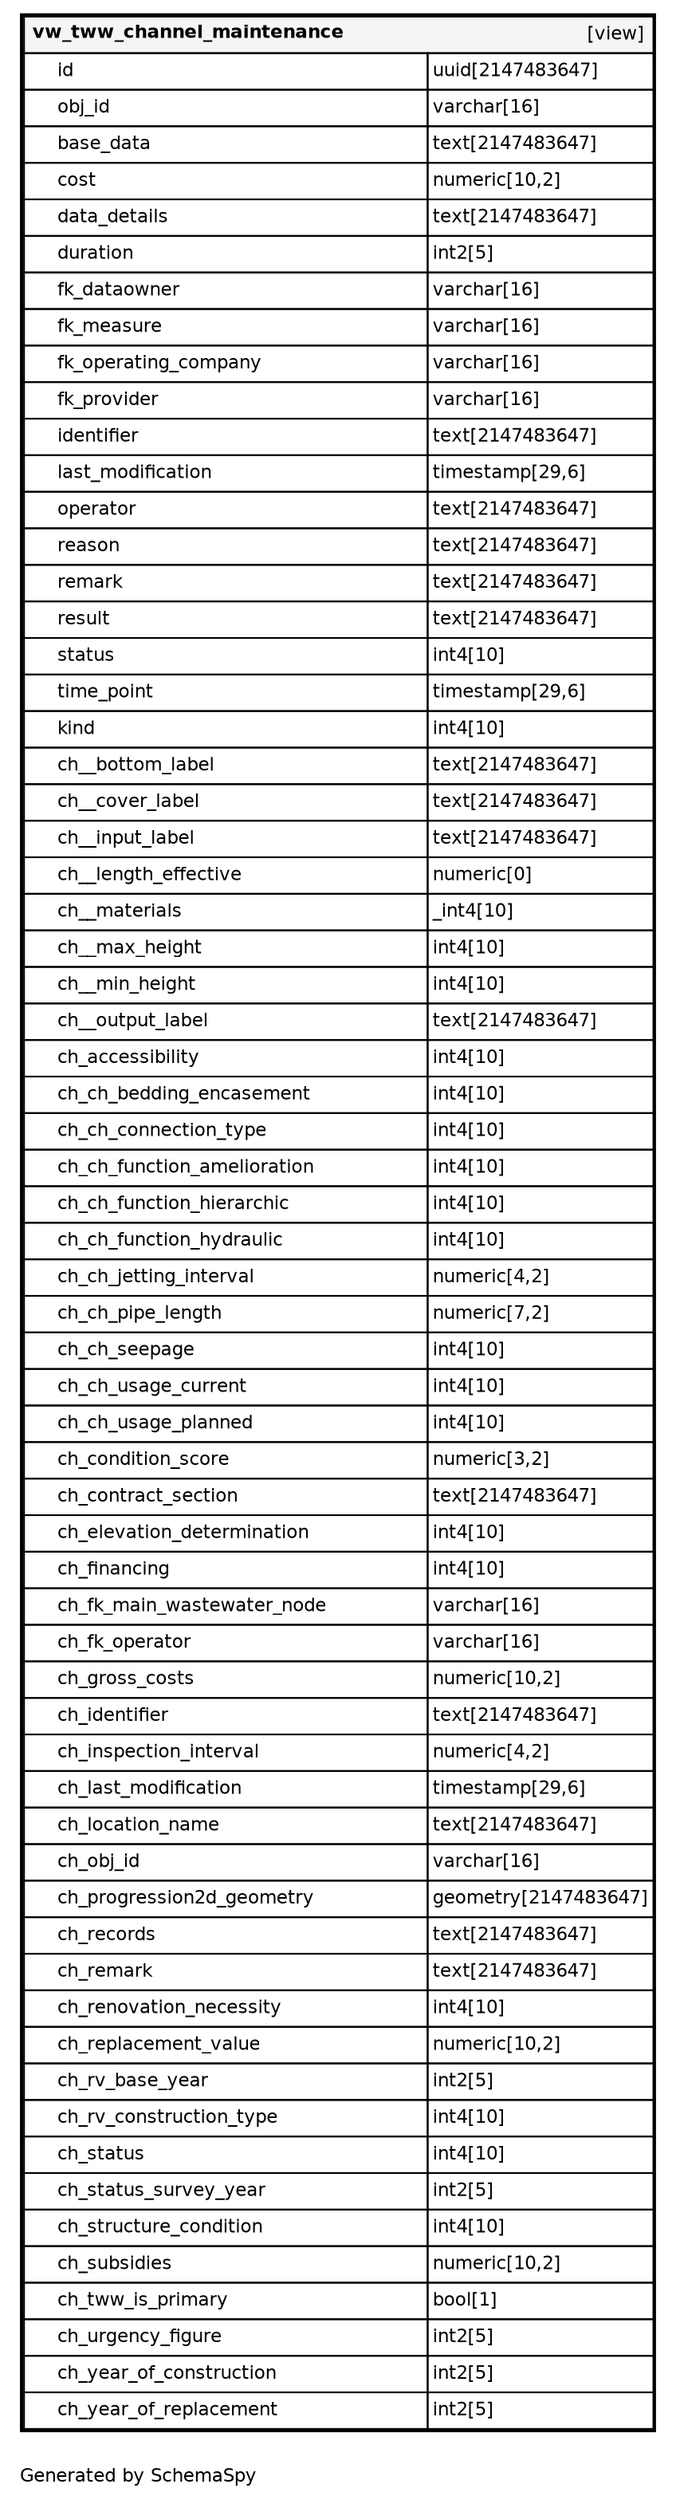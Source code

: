 digraph "oneDegreeRelationshipsDiagram" {
  graph [    rankdir="RL"    bgcolor="#ffffff"    label="\nGenerated by SchemaSpy"    labeljust="l"    nodesep="0.18"    ranksep="0.46"    fontname="Helvetica"    fontsize="11"    packmode="graph"  ];  node [    fontname="Helvetica"    fontsize="11"    shape="plaintext"  ];  edge [    arrowsize="0.8"  ];
  "vw_tww_channel_maintenance" [
   label=<
    <TABLE BORDER="2" CELLBORDER="1" CELLSPACING="0" BGCOLOR="#ffffff">
      <TR><TD COLSPAN="4"  BGCOLOR="#f5f5f5"><TABLE BORDER="0" CELLSPACING="0"><TR><TD ALIGN="LEFT" FIXEDSIZE="TRUE" WIDTH="222" HEIGHT="16"><B>vw_tww_channel_maintenance</B></TD><TD ALIGN="RIGHT">[view]</TD></TR></TABLE></TD></TR>
      <TR><TD PORT="id" COLSPAN="2" ALIGN="LEFT"><TABLE BORDER="0" CELLSPACING="0" ALIGN="LEFT"><TR ALIGN="LEFT"><TD ALIGN="LEFT" FIXEDSIZE="TRUE" WIDTH="15" HEIGHT="16"></TD><TD ALIGN="LEFT" FIXEDSIZE="TRUE" WIDTH="222" HEIGHT="16">id</TD></TR></TABLE></TD><TD PORT="id.type" ALIGN="LEFT">uuid[2147483647]</TD></TR>
      <TR><TD PORT="obj_id" COLSPAN="2" ALIGN="LEFT"><TABLE BORDER="0" CELLSPACING="0" ALIGN="LEFT"><TR ALIGN="LEFT"><TD ALIGN="LEFT" FIXEDSIZE="TRUE" WIDTH="15" HEIGHT="16"></TD><TD ALIGN="LEFT" FIXEDSIZE="TRUE" WIDTH="222" HEIGHT="16">obj_id</TD></TR></TABLE></TD><TD PORT="obj_id.type" ALIGN="LEFT">varchar[16]</TD></TR>
      <TR><TD PORT="base_data" COLSPAN="2" ALIGN="LEFT"><TABLE BORDER="0" CELLSPACING="0" ALIGN="LEFT"><TR ALIGN="LEFT"><TD ALIGN="LEFT" FIXEDSIZE="TRUE" WIDTH="15" HEIGHT="16"></TD><TD ALIGN="LEFT" FIXEDSIZE="TRUE" WIDTH="222" HEIGHT="16">base_data</TD></TR></TABLE></TD><TD PORT="base_data.type" ALIGN="LEFT">text[2147483647]</TD></TR>
      <TR><TD PORT="cost" COLSPAN="2" ALIGN="LEFT"><TABLE BORDER="0" CELLSPACING="0" ALIGN="LEFT"><TR ALIGN="LEFT"><TD ALIGN="LEFT" FIXEDSIZE="TRUE" WIDTH="15" HEIGHT="16"></TD><TD ALIGN="LEFT" FIXEDSIZE="TRUE" WIDTH="222" HEIGHT="16">cost</TD></TR></TABLE></TD><TD PORT="cost.type" ALIGN="LEFT">numeric[10,2]</TD></TR>
      <TR><TD PORT="data_details" COLSPAN="2" ALIGN="LEFT"><TABLE BORDER="0" CELLSPACING="0" ALIGN="LEFT"><TR ALIGN="LEFT"><TD ALIGN="LEFT" FIXEDSIZE="TRUE" WIDTH="15" HEIGHT="16"></TD><TD ALIGN="LEFT" FIXEDSIZE="TRUE" WIDTH="222" HEIGHT="16">data_details</TD></TR></TABLE></TD><TD PORT="data_details.type" ALIGN="LEFT">text[2147483647]</TD></TR>
      <TR><TD PORT="duration" COLSPAN="2" ALIGN="LEFT"><TABLE BORDER="0" CELLSPACING="0" ALIGN="LEFT"><TR ALIGN="LEFT"><TD ALIGN="LEFT" FIXEDSIZE="TRUE" WIDTH="15" HEIGHT="16"></TD><TD ALIGN="LEFT" FIXEDSIZE="TRUE" WIDTH="222" HEIGHT="16">duration</TD></TR></TABLE></TD><TD PORT="duration.type" ALIGN="LEFT">int2[5]</TD></TR>
      <TR><TD PORT="fk_dataowner" COLSPAN="2" ALIGN="LEFT"><TABLE BORDER="0" CELLSPACING="0" ALIGN="LEFT"><TR ALIGN="LEFT"><TD ALIGN="LEFT" FIXEDSIZE="TRUE" WIDTH="15" HEIGHT="16"></TD><TD ALIGN="LEFT" FIXEDSIZE="TRUE" WIDTH="222" HEIGHT="16">fk_dataowner</TD></TR></TABLE></TD><TD PORT="fk_dataowner.type" ALIGN="LEFT">varchar[16]</TD></TR>
      <TR><TD PORT="fk_measure" COLSPAN="2" ALIGN="LEFT"><TABLE BORDER="0" CELLSPACING="0" ALIGN="LEFT"><TR ALIGN="LEFT"><TD ALIGN="LEFT" FIXEDSIZE="TRUE" WIDTH="15" HEIGHT="16"></TD><TD ALIGN="LEFT" FIXEDSIZE="TRUE" WIDTH="222" HEIGHT="16">fk_measure</TD></TR></TABLE></TD><TD PORT="fk_measure.type" ALIGN="LEFT">varchar[16]</TD></TR>
      <TR><TD PORT="fk_operating_company" COLSPAN="2" ALIGN="LEFT"><TABLE BORDER="0" CELLSPACING="0" ALIGN="LEFT"><TR ALIGN="LEFT"><TD ALIGN="LEFT" FIXEDSIZE="TRUE" WIDTH="15" HEIGHT="16"></TD><TD ALIGN="LEFT" FIXEDSIZE="TRUE" WIDTH="222" HEIGHT="16">fk_operating_company</TD></TR></TABLE></TD><TD PORT="fk_operating_company.type" ALIGN="LEFT">varchar[16]</TD></TR>
      <TR><TD PORT="fk_provider" COLSPAN="2" ALIGN="LEFT"><TABLE BORDER="0" CELLSPACING="0" ALIGN="LEFT"><TR ALIGN="LEFT"><TD ALIGN="LEFT" FIXEDSIZE="TRUE" WIDTH="15" HEIGHT="16"></TD><TD ALIGN="LEFT" FIXEDSIZE="TRUE" WIDTH="222" HEIGHT="16">fk_provider</TD></TR></TABLE></TD><TD PORT="fk_provider.type" ALIGN="LEFT">varchar[16]</TD></TR>
      <TR><TD PORT="identifier" COLSPAN="2" ALIGN="LEFT"><TABLE BORDER="0" CELLSPACING="0" ALIGN="LEFT"><TR ALIGN="LEFT"><TD ALIGN="LEFT" FIXEDSIZE="TRUE" WIDTH="15" HEIGHT="16"></TD><TD ALIGN="LEFT" FIXEDSIZE="TRUE" WIDTH="222" HEIGHT="16">identifier</TD></TR></TABLE></TD><TD PORT="identifier.type" ALIGN="LEFT">text[2147483647]</TD></TR>
      <TR><TD PORT="last_modification" COLSPAN="2" ALIGN="LEFT"><TABLE BORDER="0" CELLSPACING="0" ALIGN="LEFT"><TR ALIGN="LEFT"><TD ALIGN="LEFT" FIXEDSIZE="TRUE" WIDTH="15" HEIGHT="16"></TD><TD ALIGN="LEFT" FIXEDSIZE="TRUE" WIDTH="222" HEIGHT="16">last_modification</TD></TR></TABLE></TD><TD PORT="last_modification.type" ALIGN="LEFT">timestamp[29,6]</TD></TR>
      <TR><TD PORT="operator" COLSPAN="2" ALIGN="LEFT"><TABLE BORDER="0" CELLSPACING="0" ALIGN="LEFT"><TR ALIGN="LEFT"><TD ALIGN="LEFT" FIXEDSIZE="TRUE" WIDTH="15" HEIGHT="16"></TD><TD ALIGN="LEFT" FIXEDSIZE="TRUE" WIDTH="222" HEIGHT="16">operator</TD></TR></TABLE></TD><TD PORT="operator.type" ALIGN="LEFT">text[2147483647]</TD></TR>
      <TR><TD PORT="reason" COLSPAN="2" ALIGN="LEFT"><TABLE BORDER="0" CELLSPACING="0" ALIGN="LEFT"><TR ALIGN="LEFT"><TD ALIGN="LEFT" FIXEDSIZE="TRUE" WIDTH="15" HEIGHT="16"></TD><TD ALIGN="LEFT" FIXEDSIZE="TRUE" WIDTH="222" HEIGHT="16">reason</TD></TR></TABLE></TD><TD PORT="reason.type" ALIGN="LEFT">text[2147483647]</TD></TR>
      <TR><TD PORT="remark" COLSPAN="2" ALIGN="LEFT"><TABLE BORDER="0" CELLSPACING="0" ALIGN="LEFT"><TR ALIGN="LEFT"><TD ALIGN="LEFT" FIXEDSIZE="TRUE" WIDTH="15" HEIGHT="16"></TD><TD ALIGN="LEFT" FIXEDSIZE="TRUE" WIDTH="222" HEIGHT="16">remark</TD></TR></TABLE></TD><TD PORT="remark.type" ALIGN="LEFT">text[2147483647]</TD></TR>
      <TR><TD PORT="result" COLSPAN="2" ALIGN="LEFT"><TABLE BORDER="0" CELLSPACING="0" ALIGN="LEFT"><TR ALIGN="LEFT"><TD ALIGN="LEFT" FIXEDSIZE="TRUE" WIDTH="15" HEIGHT="16"></TD><TD ALIGN="LEFT" FIXEDSIZE="TRUE" WIDTH="222" HEIGHT="16">result</TD></TR></TABLE></TD><TD PORT="result.type" ALIGN="LEFT">text[2147483647]</TD></TR>
      <TR><TD PORT="status" COLSPAN="2" ALIGN="LEFT"><TABLE BORDER="0" CELLSPACING="0" ALIGN="LEFT"><TR ALIGN="LEFT"><TD ALIGN="LEFT" FIXEDSIZE="TRUE" WIDTH="15" HEIGHT="16"></TD><TD ALIGN="LEFT" FIXEDSIZE="TRUE" WIDTH="222" HEIGHT="16">status</TD></TR></TABLE></TD><TD PORT="status.type" ALIGN="LEFT">int4[10]</TD></TR>
      <TR><TD PORT="time_point" COLSPAN="2" ALIGN="LEFT"><TABLE BORDER="0" CELLSPACING="0" ALIGN="LEFT"><TR ALIGN="LEFT"><TD ALIGN="LEFT" FIXEDSIZE="TRUE" WIDTH="15" HEIGHT="16"></TD><TD ALIGN="LEFT" FIXEDSIZE="TRUE" WIDTH="222" HEIGHT="16">time_point</TD></TR></TABLE></TD><TD PORT="time_point.type" ALIGN="LEFT">timestamp[29,6]</TD></TR>
      <TR><TD PORT="kind" COLSPAN="2" ALIGN="LEFT"><TABLE BORDER="0" CELLSPACING="0" ALIGN="LEFT"><TR ALIGN="LEFT"><TD ALIGN="LEFT" FIXEDSIZE="TRUE" WIDTH="15" HEIGHT="16"></TD><TD ALIGN="LEFT" FIXEDSIZE="TRUE" WIDTH="222" HEIGHT="16">kind</TD></TR></TABLE></TD><TD PORT="kind.type" ALIGN="LEFT">int4[10]</TD></TR>
      <TR><TD PORT="ch__bottom_label" COLSPAN="2" ALIGN="LEFT"><TABLE BORDER="0" CELLSPACING="0" ALIGN="LEFT"><TR ALIGN="LEFT"><TD ALIGN="LEFT" FIXEDSIZE="TRUE" WIDTH="15" HEIGHT="16"></TD><TD ALIGN="LEFT" FIXEDSIZE="TRUE" WIDTH="222" HEIGHT="16">ch__bottom_label</TD></TR></TABLE></TD><TD PORT="ch__bottom_label.type" ALIGN="LEFT">text[2147483647]</TD></TR>
      <TR><TD PORT="ch__cover_label" COLSPAN="2" ALIGN="LEFT"><TABLE BORDER="0" CELLSPACING="0" ALIGN="LEFT"><TR ALIGN="LEFT"><TD ALIGN="LEFT" FIXEDSIZE="TRUE" WIDTH="15" HEIGHT="16"></TD><TD ALIGN="LEFT" FIXEDSIZE="TRUE" WIDTH="222" HEIGHT="16">ch__cover_label</TD></TR></TABLE></TD><TD PORT="ch__cover_label.type" ALIGN="LEFT">text[2147483647]</TD></TR>
      <TR><TD PORT="ch__input_label" COLSPAN="2" ALIGN="LEFT"><TABLE BORDER="0" CELLSPACING="0" ALIGN="LEFT"><TR ALIGN="LEFT"><TD ALIGN="LEFT" FIXEDSIZE="TRUE" WIDTH="15" HEIGHT="16"></TD><TD ALIGN="LEFT" FIXEDSIZE="TRUE" WIDTH="222" HEIGHT="16">ch__input_label</TD></TR></TABLE></TD><TD PORT="ch__input_label.type" ALIGN="LEFT">text[2147483647]</TD></TR>
      <TR><TD PORT="ch__length_effective" COLSPAN="2" ALIGN="LEFT"><TABLE BORDER="0" CELLSPACING="0" ALIGN="LEFT"><TR ALIGN="LEFT"><TD ALIGN="LEFT" FIXEDSIZE="TRUE" WIDTH="15" HEIGHT="16"></TD><TD ALIGN="LEFT" FIXEDSIZE="TRUE" WIDTH="222" HEIGHT="16">ch__length_effective</TD></TR></TABLE></TD><TD PORT="ch__length_effective.type" ALIGN="LEFT">numeric[0]</TD></TR>
      <TR><TD PORT="ch__materials" COLSPAN="2" ALIGN="LEFT"><TABLE BORDER="0" CELLSPACING="0" ALIGN="LEFT"><TR ALIGN="LEFT"><TD ALIGN="LEFT" FIXEDSIZE="TRUE" WIDTH="15" HEIGHT="16"></TD><TD ALIGN="LEFT" FIXEDSIZE="TRUE" WIDTH="222" HEIGHT="16">ch__materials</TD></TR></TABLE></TD><TD PORT="ch__materials.type" ALIGN="LEFT">_int4[10]</TD></TR>
      <TR><TD PORT="ch__max_height" COLSPAN="2" ALIGN="LEFT"><TABLE BORDER="0" CELLSPACING="0" ALIGN="LEFT"><TR ALIGN="LEFT"><TD ALIGN="LEFT" FIXEDSIZE="TRUE" WIDTH="15" HEIGHT="16"></TD><TD ALIGN="LEFT" FIXEDSIZE="TRUE" WIDTH="222" HEIGHT="16">ch__max_height</TD></TR></TABLE></TD><TD PORT="ch__max_height.type" ALIGN="LEFT">int4[10]</TD></TR>
      <TR><TD PORT="ch__min_height" COLSPAN="2" ALIGN="LEFT"><TABLE BORDER="0" CELLSPACING="0" ALIGN="LEFT"><TR ALIGN="LEFT"><TD ALIGN="LEFT" FIXEDSIZE="TRUE" WIDTH="15" HEIGHT="16"></TD><TD ALIGN="LEFT" FIXEDSIZE="TRUE" WIDTH="222" HEIGHT="16">ch__min_height</TD></TR></TABLE></TD><TD PORT="ch__min_height.type" ALIGN="LEFT">int4[10]</TD></TR>
      <TR><TD PORT="ch__output_label" COLSPAN="2" ALIGN="LEFT"><TABLE BORDER="0" CELLSPACING="0" ALIGN="LEFT"><TR ALIGN="LEFT"><TD ALIGN="LEFT" FIXEDSIZE="TRUE" WIDTH="15" HEIGHT="16"></TD><TD ALIGN="LEFT" FIXEDSIZE="TRUE" WIDTH="222" HEIGHT="16">ch__output_label</TD></TR></TABLE></TD><TD PORT="ch__output_label.type" ALIGN="LEFT">text[2147483647]</TD></TR>
      <TR><TD PORT="ch_accessibility" COLSPAN="2" ALIGN="LEFT"><TABLE BORDER="0" CELLSPACING="0" ALIGN="LEFT"><TR ALIGN="LEFT"><TD ALIGN="LEFT" FIXEDSIZE="TRUE" WIDTH="15" HEIGHT="16"></TD><TD ALIGN="LEFT" FIXEDSIZE="TRUE" WIDTH="222" HEIGHT="16">ch_accessibility</TD></TR></TABLE></TD><TD PORT="ch_accessibility.type" ALIGN="LEFT">int4[10]</TD></TR>
      <TR><TD PORT="ch_ch_bedding_encasement" COLSPAN="2" ALIGN="LEFT"><TABLE BORDER="0" CELLSPACING="0" ALIGN="LEFT"><TR ALIGN="LEFT"><TD ALIGN="LEFT" FIXEDSIZE="TRUE" WIDTH="15" HEIGHT="16"></TD><TD ALIGN="LEFT" FIXEDSIZE="TRUE" WIDTH="222" HEIGHT="16">ch_ch_bedding_encasement</TD></TR></TABLE></TD><TD PORT="ch_ch_bedding_encasement.type" ALIGN="LEFT">int4[10]</TD></TR>
      <TR><TD PORT="ch_ch_connection_type" COLSPAN="2" ALIGN="LEFT"><TABLE BORDER="0" CELLSPACING="0" ALIGN="LEFT"><TR ALIGN="LEFT"><TD ALIGN="LEFT" FIXEDSIZE="TRUE" WIDTH="15" HEIGHT="16"></TD><TD ALIGN="LEFT" FIXEDSIZE="TRUE" WIDTH="222" HEIGHT="16">ch_ch_connection_type</TD></TR></TABLE></TD><TD PORT="ch_ch_connection_type.type" ALIGN="LEFT">int4[10]</TD></TR>
      <TR><TD PORT="ch_ch_function_amelioration" COLSPAN="2" ALIGN="LEFT"><TABLE BORDER="0" CELLSPACING="0" ALIGN="LEFT"><TR ALIGN="LEFT"><TD ALIGN="LEFT" FIXEDSIZE="TRUE" WIDTH="15" HEIGHT="16"></TD><TD ALIGN="LEFT" FIXEDSIZE="TRUE" WIDTH="222" HEIGHT="16">ch_ch_function_amelioration</TD></TR></TABLE></TD><TD PORT="ch_ch_function_amelioration.type" ALIGN="LEFT">int4[10]</TD></TR>
      <TR><TD PORT="ch_ch_function_hierarchic" COLSPAN="2" ALIGN="LEFT"><TABLE BORDER="0" CELLSPACING="0" ALIGN="LEFT"><TR ALIGN="LEFT"><TD ALIGN="LEFT" FIXEDSIZE="TRUE" WIDTH="15" HEIGHT="16"></TD><TD ALIGN="LEFT" FIXEDSIZE="TRUE" WIDTH="222" HEIGHT="16">ch_ch_function_hierarchic</TD></TR></TABLE></TD><TD PORT="ch_ch_function_hierarchic.type" ALIGN="LEFT">int4[10]</TD></TR>
      <TR><TD PORT="ch_ch_function_hydraulic" COLSPAN="2" ALIGN="LEFT"><TABLE BORDER="0" CELLSPACING="0" ALIGN="LEFT"><TR ALIGN="LEFT"><TD ALIGN="LEFT" FIXEDSIZE="TRUE" WIDTH="15" HEIGHT="16"></TD><TD ALIGN="LEFT" FIXEDSIZE="TRUE" WIDTH="222" HEIGHT="16">ch_ch_function_hydraulic</TD></TR></TABLE></TD><TD PORT="ch_ch_function_hydraulic.type" ALIGN="LEFT">int4[10]</TD></TR>
      <TR><TD PORT="ch_ch_jetting_interval" COLSPAN="2" ALIGN="LEFT"><TABLE BORDER="0" CELLSPACING="0" ALIGN="LEFT"><TR ALIGN="LEFT"><TD ALIGN="LEFT" FIXEDSIZE="TRUE" WIDTH="15" HEIGHT="16"></TD><TD ALIGN="LEFT" FIXEDSIZE="TRUE" WIDTH="222" HEIGHT="16">ch_ch_jetting_interval</TD></TR></TABLE></TD><TD PORT="ch_ch_jetting_interval.type" ALIGN="LEFT">numeric[4,2]</TD></TR>
      <TR><TD PORT="ch_ch_pipe_length" COLSPAN="2" ALIGN="LEFT"><TABLE BORDER="0" CELLSPACING="0" ALIGN="LEFT"><TR ALIGN="LEFT"><TD ALIGN="LEFT" FIXEDSIZE="TRUE" WIDTH="15" HEIGHT="16"></TD><TD ALIGN="LEFT" FIXEDSIZE="TRUE" WIDTH="222" HEIGHT="16">ch_ch_pipe_length</TD></TR></TABLE></TD><TD PORT="ch_ch_pipe_length.type" ALIGN="LEFT">numeric[7,2]</TD></TR>
      <TR><TD PORT="ch_ch_seepage" COLSPAN="2" ALIGN="LEFT"><TABLE BORDER="0" CELLSPACING="0" ALIGN="LEFT"><TR ALIGN="LEFT"><TD ALIGN="LEFT" FIXEDSIZE="TRUE" WIDTH="15" HEIGHT="16"></TD><TD ALIGN="LEFT" FIXEDSIZE="TRUE" WIDTH="222" HEIGHT="16">ch_ch_seepage</TD></TR></TABLE></TD><TD PORT="ch_ch_seepage.type" ALIGN="LEFT">int4[10]</TD></TR>
      <TR><TD PORT="ch_ch_usage_current" COLSPAN="2" ALIGN="LEFT"><TABLE BORDER="0" CELLSPACING="0" ALIGN="LEFT"><TR ALIGN="LEFT"><TD ALIGN="LEFT" FIXEDSIZE="TRUE" WIDTH="15" HEIGHT="16"></TD><TD ALIGN="LEFT" FIXEDSIZE="TRUE" WIDTH="222" HEIGHT="16">ch_ch_usage_current</TD></TR></TABLE></TD><TD PORT="ch_ch_usage_current.type" ALIGN="LEFT">int4[10]</TD></TR>
      <TR><TD PORT="ch_ch_usage_planned" COLSPAN="2" ALIGN="LEFT"><TABLE BORDER="0" CELLSPACING="0" ALIGN="LEFT"><TR ALIGN="LEFT"><TD ALIGN="LEFT" FIXEDSIZE="TRUE" WIDTH="15" HEIGHT="16"></TD><TD ALIGN="LEFT" FIXEDSIZE="TRUE" WIDTH="222" HEIGHT="16">ch_ch_usage_planned</TD></TR></TABLE></TD><TD PORT="ch_ch_usage_planned.type" ALIGN="LEFT">int4[10]</TD></TR>
      <TR><TD PORT="ch_condition_score" COLSPAN="2" ALIGN="LEFT"><TABLE BORDER="0" CELLSPACING="0" ALIGN="LEFT"><TR ALIGN="LEFT"><TD ALIGN="LEFT" FIXEDSIZE="TRUE" WIDTH="15" HEIGHT="16"></TD><TD ALIGN="LEFT" FIXEDSIZE="TRUE" WIDTH="222" HEIGHT="16">ch_condition_score</TD></TR></TABLE></TD><TD PORT="ch_condition_score.type" ALIGN="LEFT">numeric[3,2]</TD></TR>
      <TR><TD PORT="ch_contract_section" COLSPAN="2" ALIGN="LEFT"><TABLE BORDER="0" CELLSPACING="0" ALIGN="LEFT"><TR ALIGN="LEFT"><TD ALIGN="LEFT" FIXEDSIZE="TRUE" WIDTH="15" HEIGHT="16"></TD><TD ALIGN="LEFT" FIXEDSIZE="TRUE" WIDTH="222" HEIGHT="16">ch_contract_section</TD></TR></TABLE></TD><TD PORT="ch_contract_section.type" ALIGN="LEFT">text[2147483647]</TD></TR>
      <TR><TD PORT="ch_elevation_determination" COLSPAN="2" ALIGN="LEFT"><TABLE BORDER="0" CELLSPACING="0" ALIGN="LEFT"><TR ALIGN="LEFT"><TD ALIGN="LEFT" FIXEDSIZE="TRUE" WIDTH="15" HEIGHT="16"></TD><TD ALIGN="LEFT" FIXEDSIZE="TRUE" WIDTH="222" HEIGHT="16">ch_elevation_determination</TD></TR></TABLE></TD><TD PORT="ch_elevation_determination.type" ALIGN="LEFT">int4[10]</TD></TR>
      <TR><TD PORT="ch_financing" COLSPAN="2" ALIGN="LEFT"><TABLE BORDER="0" CELLSPACING="0" ALIGN="LEFT"><TR ALIGN="LEFT"><TD ALIGN="LEFT" FIXEDSIZE="TRUE" WIDTH="15" HEIGHT="16"></TD><TD ALIGN="LEFT" FIXEDSIZE="TRUE" WIDTH="222" HEIGHT="16">ch_financing</TD></TR></TABLE></TD><TD PORT="ch_financing.type" ALIGN="LEFT">int4[10]</TD></TR>
      <TR><TD PORT="ch_fk_main_wastewater_node" COLSPAN="2" ALIGN="LEFT"><TABLE BORDER="0" CELLSPACING="0" ALIGN="LEFT"><TR ALIGN="LEFT"><TD ALIGN="LEFT" FIXEDSIZE="TRUE" WIDTH="15" HEIGHT="16"></TD><TD ALIGN="LEFT" FIXEDSIZE="TRUE" WIDTH="222" HEIGHT="16">ch_fk_main_wastewater_node</TD></TR></TABLE></TD><TD PORT="ch_fk_main_wastewater_node.type" ALIGN="LEFT">varchar[16]</TD></TR>
      <TR><TD PORT="ch_fk_operator" COLSPAN="2" ALIGN="LEFT"><TABLE BORDER="0" CELLSPACING="0" ALIGN="LEFT"><TR ALIGN="LEFT"><TD ALIGN="LEFT" FIXEDSIZE="TRUE" WIDTH="15" HEIGHT="16"></TD><TD ALIGN="LEFT" FIXEDSIZE="TRUE" WIDTH="222" HEIGHT="16">ch_fk_operator</TD></TR></TABLE></TD><TD PORT="ch_fk_operator.type" ALIGN="LEFT">varchar[16]</TD></TR>
      <TR><TD PORT="ch_gross_costs" COLSPAN="2" ALIGN="LEFT"><TABLE BORDER="0" CELLSPACING="0" ALIGN="LEFT"><TR ALIGN="LEFT"><TD ALIGN="LEFT" FIXEDSIZE="TRUE" WIDTH="15" HEIGHT="16"></TD><TD ALIGN="LEFT" FIXEDSIZE="TRUE" WIDTH="222" HEIGHT="16">ch_gross_costs</TD></TR></TABLE></TD><TD PORT="ch_gross_costs.type" ALIGN="LEFT">numeric[10,2]</TD></TR>
      <TR><TD PORT="ch_identifier" COLSPAN="2" ALIGN="LEFT"><TABLE BORDER="0" CELLSPACING="0" ALIGN="LEFT"><TR ALIGN="LEFT"><TD ALIGN="LEFT" FIXEDSIZE="TRUE" WIDTH="15" HEIGHT="16"></TD><TD ALIGN="LEFT" FIXEDSIZE="TRUE" WIDTH="222" HEIGHT="16">ch_identifier</TD></TR></TABLE></TD><TD PORT="ch_identifier.type" ALIGN="LEFT">text[2147483647]</TD></TR>
      <TR><TD PORT="ch_inspection_interval" COLSPAN="2" ALIGN="LEFT"><TABLE BORDER="0" CELLSPACING="0" ALIGN="LEFT"><TR ALIGN="LEFT"><TD ALIGN="LEFT" FIXEDSIZE="TRUE" WIDTH="15" HEIGHT="16"></TD><TD ALIGN="LEFT" FIXEDSIZE="TRUE" WIDTH="222" HEIGHT="16">ch_inspection_interval</TD></TR></TABLE></TD><TD PORT="ch_inspection_interval.type" ALIGN="LEFT">numeric[4,2]</TD></TR>
      <TR><TD PORT="ch_last_modification" COLSPAN="2" ALIGN="LEFT"><TABLE BORDER="0" CELLSPACING="0" ALIGN="LEFT"><TR ALIGN="LEFT"><TD ALIGN="LEFT" FIXEDSIZE="TRUE" WIDTH="15" HEIGHT="16"></TD><TD ALIGN="LEFT" FIXEDSIZE="TRUE" WIDTH="222" HEIGHT="16">ch_last_modification</TD></TR></TABLE></TD><TD PORT="ch_last_modification.type" ALIGN="LEFT">timestamp[29,6]</TD></TR>
      <TR><TD PORT="ch_location_name" COLSPAN="2" ALIGN="LEFT"><TABLE BORDER="0" CELLSPACING="0" ALIGN="LEFT"><TR ALIGN="LEFT"><TD ALIGN="LEFT" FIXEDSIZE="TRUE" WIDTH="15" HEIGHT="16"></TD><TD ALIGN="LEFT" FIXEDSIZE="TRUE" WIDTH="222" HEIGHT="16">ch_location_name</TD></TR></TABLE></TD><TD PORT="ch_location_name.type" ALIGN="LEFT">text[2147483647]</TD></TR>
      <TR><TD PORT="ch_obj_id" COLSPAN="2" ALIGN="LEFT"><TABLE BORDER="0" CELLSPACING="0" ALIGN="LEFT"><TR ALIGN="LEFT"><TD ALIGN="LEFT" FIXEDSIZE="TRUE" WIDTH="15" HEIGHT="16"></TD><TD ALIGN="LEFT" FIXEDSIZE="TRUE" WIDTH="222" HEIGHT="16">ch_obj_id</TD></TR></TABLE></TD><TD PORT="ch_obj_id.type" ALIGN="LEFT">varchar[16]</TD></TR>
      <TR><TD PORT="ch_progression2d_geometry" COLSPAN="2" ALIGN="LEFT"><TABLE BORDER="0" CELLSPACING="0" ALIGN="LEFT"><TR ALIGN="LEFT"><TD ALIGN="LEFT" FIXEDSIZE="TRUE" WIDTH="15" HEIGHT="16"></TD><TD ALIGN="LEFT" FIXEDSIZE="TRUE" WIDTH="222" HEIGHT="16">ch_progression2d_geometry</TD></TR></TABLE></TD><TD PORT="ch_progression2d_geometry.type" ALIGN="LEFT">geometry[2147483647]</TD></TR>
      <TR><TD PORT="ch_records" COLSPAN="2" ALIGN="LEFT"><TABLE BORDER="0" CELLSPACING="0" ALIGN="LEFT"><TR ALIGN="LEFT"><TD ALIGN="LEFT" FIXEDSIZE="TRUE" WIDTH="15" HEIGHT="16"></TD><TD ALIGN="LEFT" FIXEDSIZE="TRUE" WIDTH="222" HEIGHT="16">ch_records</TD></TR></TABLE></TD><TD PORT="ch_records.type" ALIGN="LEFT">text[2147483647]</TD></TR>
      <TR><TD PORT="ch_remark" COLSPAN="2" ALIGN="LEFT"><TABLE BORDER="0" CELLSPACING="0" ALIGN="LEFT"><TR ALIGN="LEFT"><TD ALIGN="LEFT" FIXEDSIZE="TRUE" WIDTH="15" HEIGHT="16"></TD><TD ALIGN="LEFT" FIXEDSIZE="TRUE" WIDTH="222" HEIGHT="16">ch_remark</TD></TR></TABLE></TD><TD PORT="ch_remark.type" ALIGN="LEFT">text[2147483647]</TD></TR>
      <TR><TD PORT="ch_renovation_necessity" COLSPAN="2" ALIGN="LEFT"><TABLE BORDER="0" CELLSPACING="0" ALIGN="LEFT"><TR ALIGN="LEFT"><TD ALIGN="LEFT" FIXEDSIZE="TRUE" WIDTH="15" HEIGHT="16"></TD><TD ALIGN="LEFT" FIXEDSIZE="TRUE" WIDTH="222" HEIGHT="16">ch_renovation_necessity</TD></TR></TABLE></TD><TD PORT="ch_renovation_necessity.type" ALIGN="LEFT">int4[10]</TD></TR>
      <TR><TD PORT="ch_replacement_value" COLSPAN="2" ALIGN="LEFT"><TABLE BORDER="0" CELLSPACING="0" ALIGN="LEFT"><TR ALIGN="LEFT"><TD ALIGN="LEFT" FIXEDSIZE="TRUE" WIDTH="15" HEIGHT="16"></TD><TD ALIGN="LEFT" FIXEDSIZE="TRUE" WIDTH="222" HEIGHT="16">ch_replacement_value</TD></TR></TABLE></TD><TD PORT="ch_replacement_value.type" ALIGN="LEFT">numeric[10,2]</TD></TR>
      <TR><TD PORT="ch_rv_base_year" COLSPAN="2" ALIGN="LEFT"><TABLE BORDER="0" CELLSPACING="0" ALIGN="LEFT"><TR ALIGN="LEFT"><TD ALIGN="LEFT" FIXEDSIZE="TRUE" WIDTH="15" HEIGHT="16"></TD><TD ALIGN="LEFT" FIXEDSIZE="TRUE" WIDTH="222" HEIGHT="16">ch_rv_base_year</TD></TR></TABLE></TD><TD PORT="ch_rv_base_year.type" ALIGN="LEFT">int2[5]</TD></TR>
      <TR><TD PORT="ch_rv_construction_type" COLSPAN="2" ALIGN="LEFT"><TABLE BORDER="0" CELLSPACING="0" ALIGN="LEFT"><TR ALIGN="LEFT"><TD ALIGN="LEFT" FIXEDSIZE="TRUE" WIDTH="15" HEIGHT="16"></TD><TD ALIGN="LEFT" FIXEDSIZE="TRUE" WIDTH="222" HEIGHT="16">ch_rv_construction_type</TD></TR></TABLE></TD><TD PORT="ch_rv_construction_type.type" ALIGN="LEFT">int4[10]</TD></TR>
      <TR><TD PORT="ch_status" COLSPAN="2" ALIGN="LEFT"><TABLE BORDER="0" CELLSPACING="0" ALIGN="LEFT"><TR ALIGN="LEFT"><TD ALIGN="LEFT" FIXEDSIZE="TRUE" WIDTH="15" HEIGHT="16"></TD><TD ALIGN="LEFT" FIXEDSIZE="TRUE" WIDTH="222" HEIGHT="16">ch_status</TD></TR></TABLE></TD><TD PORT="ch_status.type" ALIGN="LEFT">int4[10]</TD></TR>
      <TR><TD PORT="ch_status_survey_year" COLSPAN="2" ALIGN="LEFT"><TABLE BORDER="0" CELLSPACING="0" ALIGN="LEFT"><TR ALIGN="LEFT"><TD ALIGN="LEFT" FIXEDSIZE="TRUE" WIDTH="15" HEIGHT="16"></TD><TD ALIGN="LEFT" FIXEDSIZE="TRUE" WIDTH="222" HEIGHT="16">ch_status_survey_year</TD></TR></TABLE></TD><TD PORT="ch_status_survey_year.type" ALIGN="LEFT">int2[5]</TD></TR>
      <TR><TD PORT="ch_structure_condition" COLSPAN="2" ALIGN="LEFT"><TABLE BORDER="0" CELLSPACING="0" ALIGN="LEFT"><TR ALIGN="LEFT"><TD ALIGN="LEFT" FIXEDSIZE="TRUE" WIDTH="15" HEIGHT="16"></TD><TD ALIGN="LEFT" FIXEDSIZE="TRUE" WIDTH="222" HEIGHT="16">ch_structure_condition</TD></TR></TABLE></TD><TD PORT="ch_structure_condition.type" ALIGN="LEFT">int4[10]</TD></TR>
      <TR><TD PORT="ch_subsidies" COLSPAN="2" ALIGN="LEFT"><TABLE BORDER="0" CELLSPACING="0" ALIGN="LEFT"><TR ALIGN="LEFT"><TD ALIGN="LEFT" FIXEDSIZE="TRUE" WIDTH="15" HEIGHT="16"></TD><TD ALIGN="LEFT" FIXEDSIZE="TRUE" WIDTH="222" HEIGHT="16">ch_subsidies</TD></TR></TABLE></TD><TD PORT="ch_subsidies.type" ALIGN="LEFT">numeric[10,2]</TD></TR>
      <TR><TD PORT="ch_tww_is_primary" COLSPAN="2" ALIGN="LEFT"><TABLE BORDER="0" CELLSPACING="0" ALIGN="LEFT"><TR ALIGN="LEFT"><TD ALIGN="LEFT" FIXEDSIZE="TRUE" WIDTH="15" HEIGHT="16"></TD><TD ALIGN="LEFT" FIXEDSIZE="TRUE" WIDTH="222" HEIGHT="16">ch_tww_is_primary</TD></TR></TABLE></TD><TD PORT="ch_tww_is_primary.type" ALIGN="LEFT">bool[1]</TD></TR>
      <TR><TD PORT="ch_urgency_figure" COLSPAN="2" ALIGN="LEFT"><TABLE BORDER="0" CELLSPACING="0" ALIGN="LEFT"><TR ALIGN="LEFT"><TD ALIGN="LEFT" FIXEDSIZE="TRUE" WIDTH="15" HEIGHT="16"></TD><TD ALIGN="LEFT" FIXEDSIZE="TRUE" WIDTH="222" HEIGHT="16">ch_urgency_figure</TD></TR></TABLE></TD><TD PORT="ch_urgency_figure.type" ALIGN="LEFT">int2[5]</TD></TR>
      <TR><TD PORT="ch_year_of_construction" COLSPAN="2" ALIGN="LEFT"><TABLE BORDER="0" CELLSPACING="0" ALIGN="LEFT"><TR ALIGN="LEFT"><TD ALIGN="LEFT" FIXEDSIZE="TRUE" WIDTH="15" HEIGHT="16"></TD><TD ALIGN="LEFT" FIXEDSIZE="TRUE" WIDTH="222" HEIGHT="16">ch_year_of_construction</TD></TR></TABLE></TD><TD PORT="ch_year_of_construction.type" ALIGN="LEFT">int2[5]</TD></TR>
      <TR><TD PORT="ch_year_of_replacement" COLSPAN="2" ALIGN="LEFT"><TABLE BORDER="0" CELLSPACING="0" ALIGN="LEFT"><TR ALIGN="LEFT"><TD ALIGN="LEFT" FIXEDSIZE="TRUE" WIDTH="15" HEIGHT="16"></TD><TD ALIGN="LEFT" FIXEDSIZE="TRUE" WIDTH="222" HEIGHT="16">ch_year_of_replacement</TD></TR></TABLE></TD><TD PORT="ch_year_of_replacement.type" ALIGN="LEFT">int2[5]</TD></TR>
    </TABLE>>
    URL="../../tables/vw_tww_channel_maintenance.html"
    target="_top"
    tooltip="vw_tww_channel_maintenance"
  ];
}
